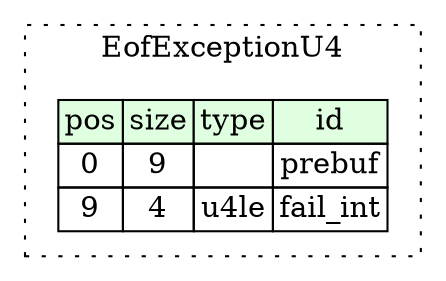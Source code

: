 digraph {
	rankdir=LR;
	node [shape=plaintext];
	subgraph cluster__eof_exception_u4 {
		label="EofExceptionU4";
		graph[style=dotted];

		eof_exception_u4__seq [label=<<TABLE BORDER="0" CELLBORDER="1" CELLSPACING="0">
			<TR><TD BGCOLOR="#E0FFE0">pos</TD><TD BGCOLOR="#E0FFE0">size</TD><TD BGCOLOR="#E0FFE0">type</TD><TD BGCOLOR="#E0FFE0">id</TD></TR>
			<TR><TD PORT="prebuf_pos">0</TD><TD PORT="prebuf_size">9</TD><TD></TD><TD PORT="prebuf_type">prebuf</TD></TR>
			<TR><TD PORT="fail_int_pos">9</TD><TD PORT="fail_int_size">4</TD><TD>u4le</TD><TD PORT="fail_int_type">fail_int</TD></TR>
		</TABLE>>];
	}
}
